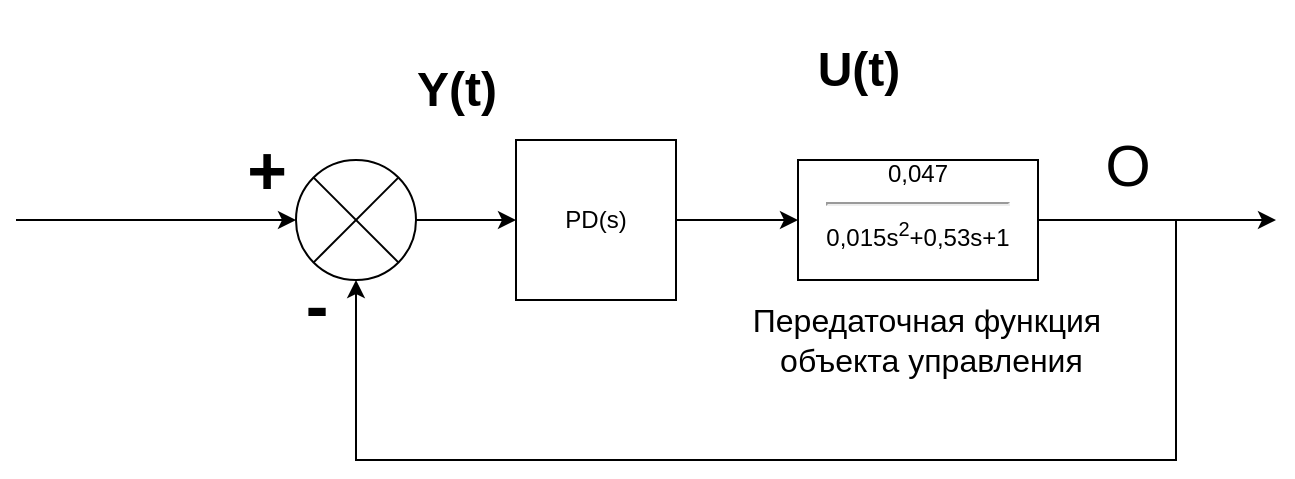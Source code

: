 <mxfile version="24.4.13" type="github">
  <diagram name="Страница — 1" id="W8DhVaYcGhDZfKBGQbMc">
    <mxGraphModel dx="1179" dy="688" grid="1" gridSize="10" guides="1" tooltips="1" connect="1" arrows="1" fold="1" page="1" pageScale="1" pageWidth="827" pageHeight="1169" math="0" shadow="0">
      <root>
        <mxCell id="0" />
        <mxCell id="1" parent="0" />
        <mxCell id="TaUqz_f2WRjTD8NGO_VL-4" value="" style="edgeStyle=orthogonalEdgeStyle;rounded=0;orthogonalLoop=1;jettySize=auto;html=1;" edge="1" parent="1" source="TaUqz_f2WRjTD8NGO_VL-1" target="TaUqz_f2WRjTD8NGO_VL-3">
          <mxGeometry relative="1" as="geometry" />
        </mxCell>
        <mxCell id="TaUqz_f2WRjTD8NGO_VL-1" value="" style="shape=sumEllipse;perimeter=ellipsePerimeter;whiteSpace=wrap;html=1;backgroundOutline=1;" vertex="1" parent="1">
          <mxGeometry x="270" y="170" width="60" height="60" as="geometry" />
        </mxCell>
        <mxCell id="TaUqz_f2WRjTD8NGO_VL-2" value="" style="endArrow=classic;html=1;rounded=0;entryX=0;entryY=0.5;entryDx=0;entryDy=0;" edge="1" parent="1" target="TaUqz_f2WRjTD8NGO_VL-1">
          <mxGeometry width="50" height="50" relative="1" as="geometry">
            <mxPoint x="130" y="200" as="sourcePoint" />
            <mxPoint x="440" y="280" as="targetPoint" />
            <Array as="points">
              <mxPoint x="170" y="200" />
            </Array>
          </mxGeometry>
        </mxCell>
        <mxCell id="TaUqz_f2WRjTD8NGO_VL-8" value="" style="edgeStyle=orthogonalEdgeStyle;rounded=0;orthogonalLoop=1;jettySize=auto;html=1;" edge="1" parent="1" source="TaUqz_f2WRjTD8NGO_VL-3" target="TaUqz_f2WRjTD8NGO_VL-7">
          <mxGeometry relative="1" as="geometry" />
        </mxCell>
        <mxCell id="TaUqz_f2WRjTD8NGO_VL-3" value="PD(s)" style="whiteSpace=wrap;html=1;aspect=fixed;" vertex="1" parent="1">
          <mxGeometry x="380" y="160" width="80" height="80" as="geometry" />
        </mxCell>
        <mxCell id="TaUqz_f2WRjTD8NGO_VL-5" value="&lt;h1&gt;Y(t)&lt;/h1&gt;" style="text;html=1;align=center;verticalAlign=middle;resizable=0;points=[];autosize=1;strokeColor=none;fillColor=none;" vertex="1" parent="1">
          <mxGeometry x="320" y="100" width="60" height="70" as="geometry" />
        </mxCell>
        <mxCell id="TaUqz_f2WRjTD8NGO_VL-6" value="&lt;h1&gt;U(t)&lt;/h1&gt;" style="text;html=1;align=center;verticalAlign=middle;resizable=0;points=[];autosize=1;strokeColor=none;fillColor=none;" vertex="1" parent="1">
          <mxGeometry x="521" y="90" width="60" height="70" as="geometry" />
        </mxCell>
        <mxCell id="TaUqz_f2WRjTD8NGO_VL-7" value="0,047&lt;div&gt;&lt;hr&gt;0,015s&lt;sup&gt;2&lt;/sup&gt;+0,53s+1&lt;br&gt;&lt;br&gt;&lt;/div&gt;" style="whiteSpace=wrap;html=1;" vertex="1" parent="1">
          <mxGeometry x="521" y="170" width="120" height="60" as="geometry" />
        </mxCell>
        <mxCell id="TaUqz_f2WRjTD8NGO_VL-9" value="&lt;font style=&quot;font-size: 16px;&quot;&gt;Передаточная функция&lt;br&gt;&amp;nbsp;объекта управления&lt;/font&gt;" style="text;html=1;align=center;verticalAlign=middle;resizable=0;points=[];autosize=1;strokeColor=none;fillColor=none;" vertex="1" parent="1">
          <mxGeometry x="485" y="235" width="200" height="50" as="geometry" />
        </mxCell>
        <mxCell id="TaUqz_f2WRjTD8NGO_VL-10" value="&lt;h1&gt;&lt;font style=&quot;font-size: 34px;&quot;&gt;-&lt;/font&gt;&lt;/h1&gt;" style="text;html=1;align=center;verticalAlign=middle;resizable=0;points=[];autosize=1;strokeColor=none;fillColor=none;" vertex="1" parent="1">
          <mxGeometry x="265" y="198" width="30" height="90" as="geometry" />
        </mxCell>
        <mxCell id="TaUqz_f2WRjTD8NGO_VL-11" value="&lt;h1&gt;&lt;font style=&quot;font-size: 34px;&quot;&gt;+&lt;/font&gt;&lt;/h1&gt;" style="text;html=1;align=center;verticalAlign=middle;resizable=0;points=[];autosize=1;strokeColor=none;fillColor=none;" vertex="1" parent="1">
          <mxGeometry x="235" y="130" width="40" height="90" as="geometry" />
        </mxCell>
        <mxCell id="TaUqz_f2WRjTD8NGO_VL-17" value="" style="endArrow=classic;html=1;rounded=0;entryX=0.5;entryY=1;entryDx=0;entryDy=0;" edge="1" parent="1" target="TaUqz_f2WRjTD8NGO_VL-1">
          <mxGeometry width="50" height="50" relative="1" as="geometry">
            <mxPoint x="710" y="200" as="sourcePoint" />
            <mxPoint x="300" y="320" as="targetPoint" />
            <Array as="points">
              <mxPoint x="710" y="320" />
              <mxPoint x="300" y="320" />
            </Array>
          </mxGeometry>
        </mxCell>
        <mxCell id="TaUqz_f2WRjTD8NGO_VL-18" value="" style="endArrow=classic;html=1;rounded=0;exitX=1;exitY=0.5;exitDx=0;exitDy=0;" edge="1" parent="1" source="TaUqz_f2WRjTD8NGO_VL-7">
          <mxGeometry width="50" height="50" relative="1" as="geometry">
            <mxPoint x="650" y="200" as="sourcePoint" />
            <mxPoint x="760" y="200" as="targetPoint" />
          </mxGeometry>
        </mxCell>
        <mxCell id="TaUqz_f2WRjTD8NGO_VL-19" value="&lt;span style=&quot;font-size: 29px; line-height: 107%; font-family: Calibri, sans-serif;&quot;&gt;&lt;img src=&quot;file:///C:/Users/FORVARD/AppData/Local/Temp/msohtmlclip1/01/clip_image002.gif&quot; height=&quot;24&quot; width=&quot;11&quot;&gt;O&lt;/span&gt;" style="text;html=1;align=center;verticalAlign=middle;resizable=0;points=[];autosize=1;strokeColor=none;fillColor=none;" vertex="1" parent="1">
          <mxGeometry x="655" y="153" width="50" height="40" as="geometry" />
        </mxCell>
      </root>
    </mxGraphModel>
  </diagram>
</mxfile>
